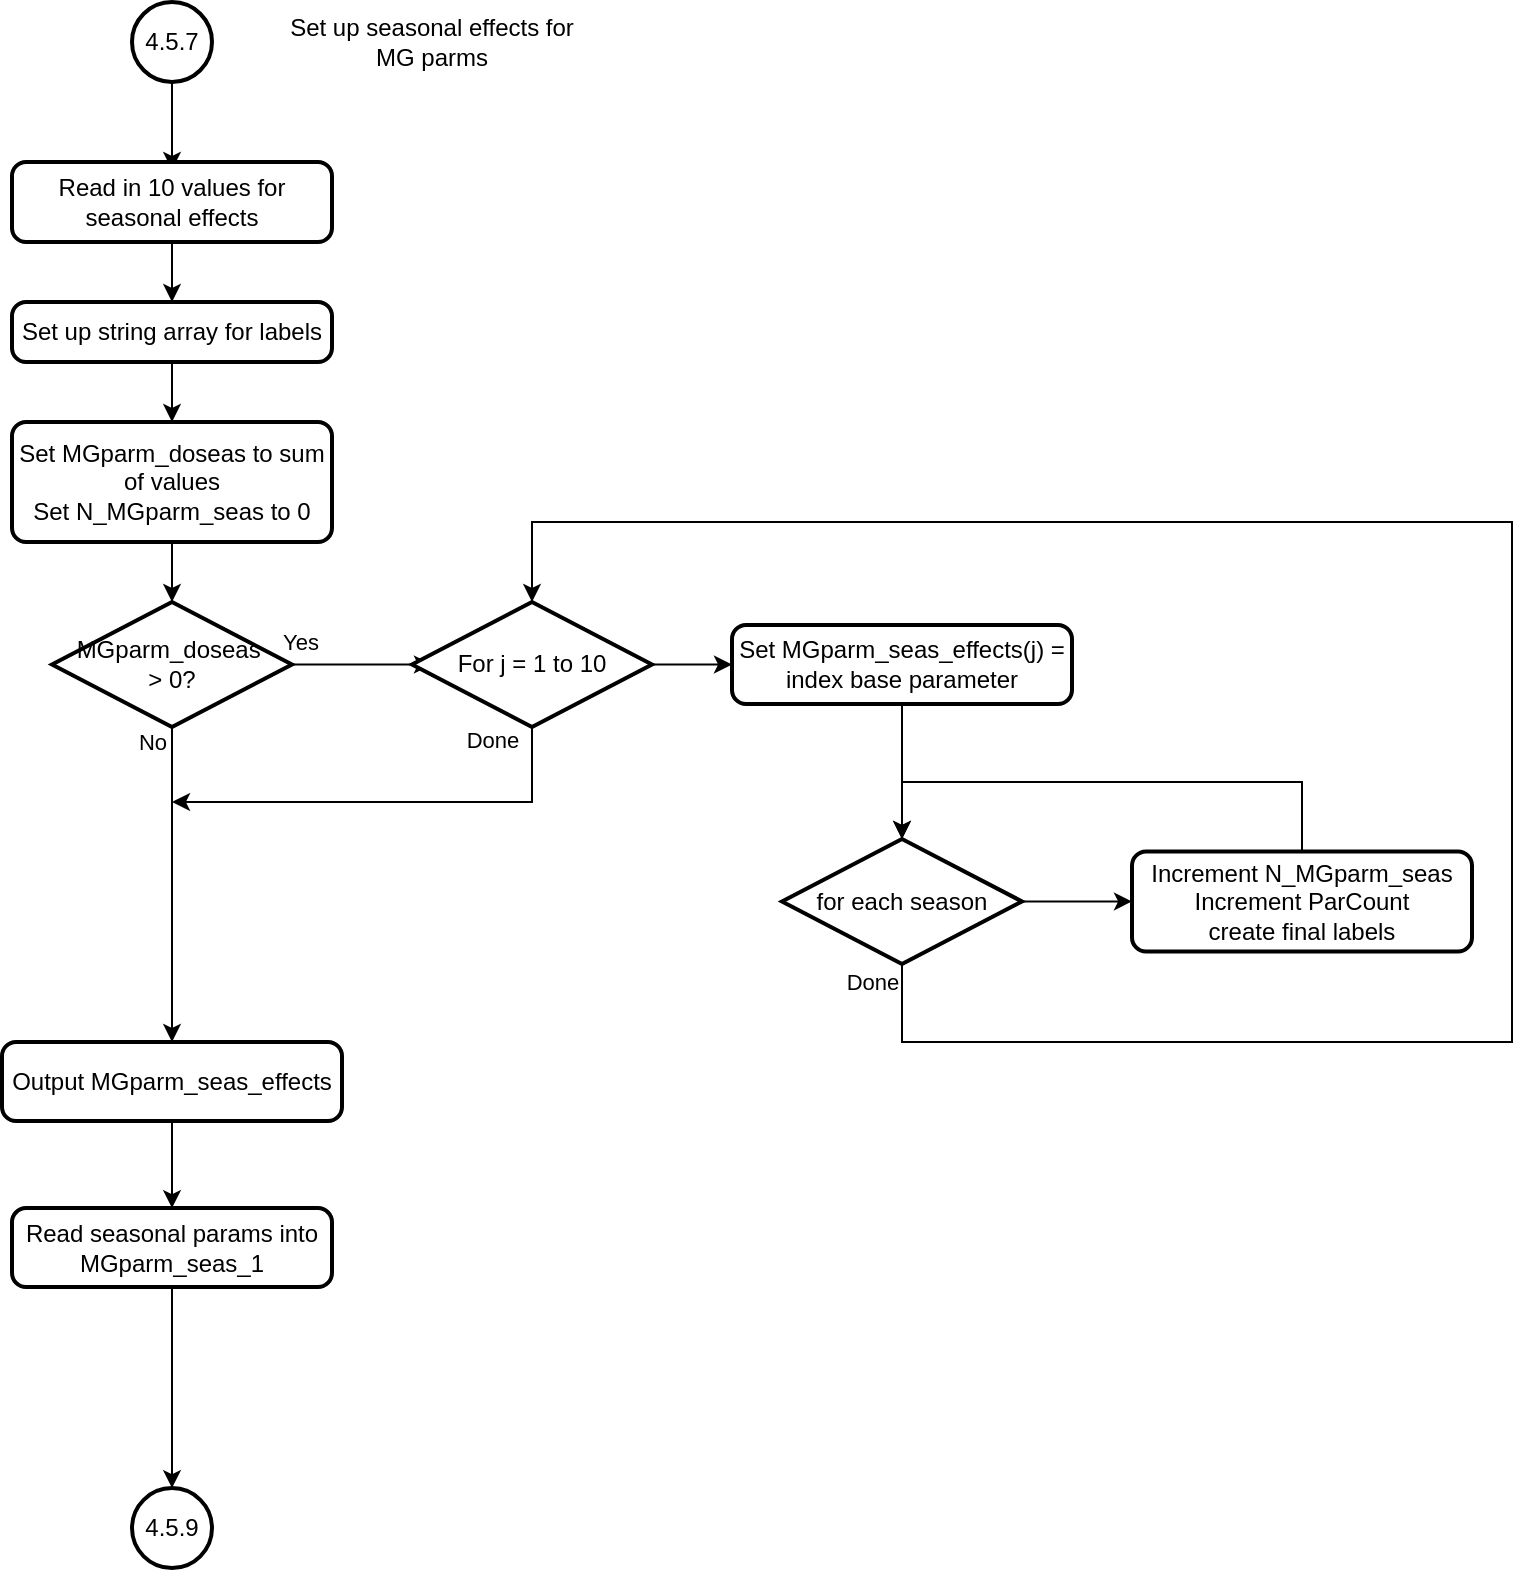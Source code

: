 <mxfile version="13.9.9" type="device"><diagram id="C5RBs43oDa-KdzZeNtuy" name="Page-1"><mxGraphModel dx="1278" dy="1953" grid="1" gridSize="10" guides="1" tooltips="1" connect="1" arrows="1" fold="1" page="1" pageScale="1" pageWidth="827" pageHeight="1169" math="0" shadow="0"><root><mxCell id="WIyWlLk6GJQsqaUBKTNV-0"/><mxCell id="WIyWlLk6GJQsqaUBKTNV-1" parent="WIyWlLk6GJQsqaUBKTNV-0"/><mxCell id="gBp-8HxVzQKSiaOTa8E5-0" style="edgeStyle=orthogonalEdgeStyle;rounded=0;orthogonalLoop=1;jettySize=auto;html=1;" parent="WIyWlLk6GJQsqaUBKTNV-1" source="gBp-8HxVzQKSiaOTa8E5-1" edge="1"><mxGeometry relative="1" as="geometry"><mxPoint x="120.0" y="-1006.03" as="targetPoint"/></mxGeometry></mxCell><mxCell id="gBp-8HxVzQKSiaOTa8E5-1" value="4.5.7" style="strokeWidth=2;html=1;shape=mxgraph.flowchart.start_2;whiteSpace=wrap;" parent="WIyWlLk6GJQsqaUBKTNV-1" vertex="1"><mxGeometry x="100" y="-1090" width="40" height="40" as="geometry"/></mxCell><mxCell id="gBp-8HxVzQKSiaOTa8E5-4" value="Set up seasonal effects for MG parms" style="text;html=1;strokeColor=none;fillColor=none;align=center;verticalAlign=middle;whiteSpace=wrap;rounded=0;" parent="WIyWlLk6GJQsqaUBKTNV-1" vertex="1"><mxGeometry x="175" y="-1090" width="150" height="40" as="geometry"/></mxCell><mxCell id="MybNfHSkAghkiWJsfuUl-80" value="No" style="edgeStyle=orthogonalEdgeStyle;rounded=0;orthogonalLoop=1;jettySize=auto;html=1;" edge="1" parent="WIyWlLk6GJQsqaUBKTNV-1" source="MybNfHSkAghkiWJsfuUl-81" target="MybNfHSkAghkiWJsfuUl-104"><mxGeometry x="-0.91" y="-10" relative="1" as="geometry"><mxPoint x="110" y="-429.98" as="sourcePoint"/><mxPoint x="110" y="-330" as="targetPoint"/><mxPoint as="offset"/></mxGeometry></mxCell><mxCell id="MybNfHSkAghkiWJsfuUl-84" value="Yes" style="edgeStyle=orthogonalEdgeStyle;rounded=0;orthogonalLoop=1;jettySize=auto;html=1;" edge="1" parent="WIyWlLk6GJQsqaUBKTNV-1" source="MybNfHSkAghkiWJsfuUl-81"><mxGeometry x="-0.899" y="11" relative="1" as="geometry"><mxPoint x="250" y="-758.75" as="targetPoint"/><mxPoint as="offset"/></mxGeometry></mxCell><mxCell id="MybNfHSkAghkiWJsfuUl-81" value="MGparm_doseas&amp;nbsp;&lt;br&gt;&amp;gt; 0?" style="strokeWidth=2;html=1;shape=mxgraph.flowchart.decision;whiteSpace=wrap;" vertex="1" parent="WIyWlLk6GJQsqaUBKTNV-1"><mxGeometry x="60" y="-790" width="120" height="62.5" as="geometry"/></mxCell><mxCell id="MybNfHSkAghkiWJsfuUl-108" value="" style="edgeStyle=orthogonalEdgeStyle;rounded=0;orthogonalLoop=1;jettySize=auto;html=1;" edge="1" parent="WIyWlLk6GJQsqaUBKTNV-1" source="MybNfHSkAghkiWJsfuUl-82" target="MybNfHSkAghkiWJsfuUl-106"><mxGeometry relative="1" as="geometry"/></mxCell><mxCell id="MybNfHSkAghkiWJsfuUl-82" value="Read in 10 values for seasonal effects" style="rounded=1;whiteSpace=wrap;html=1;absoluteArcSize=1;arcSize=14;strokeWidth=2;" vertex="1" parent="WIyWlLk6GJQsqaUBKTNV-1"><mxGeometry x="40" y="-1010" width="160" height="40" as="geometry"/></mxCell><mxCell id="MybNfHSkAghkiWJsfuUl-115" style="edgeStyle=orthogonalEdgeStyle;rounded=0;orthogonalLoop=1;jettySize=auto;html=1;" edge="1" parent="WIyWlLk6GJQsqaUBKTNV-1" source="MybNfHSkAghkiWJsfuUl-83" target="MybNfHSkAghkiWJsfuUl-95"><mxGeometry relative="1" as="geometry"/></mxCell><mxCell id="MybNfHSkAghkiWJsfuUl-116" value="Done" style="edgeStyle=orthogonalEdgeStyle;rounded=0;orthogonalLoop=1;jettySize=auto;html=1;" edge="1" parent="WIyWlLk6GJQsqaUBKTNV-1" source="MybNfHSkAghkiWJsfuUl-83" target="MybNfHSkAghkiWJsfuUl-96"><mxGeometry x="-0.984" y="-15" relative="1" as="geometry"><Array as="points"><mxPoint x="485" y="-570"/><mxPoint x="790" y="-570"/><mxPoint x="790" y="-830"/><mxPoint x="300" y="-830"/></Array><mxPoint as="offset"/></mxGeometry></mxCell><mxCell id="MybNfHSkAghkiWJsfuUl-83" value="for each season" style="strokeWidth=2;html=1;shape=mxgraph.flowchart.decision;whiteSpace=wrap;" vertex="1" parent="WIyWlLk6GJQsqaUBKTNV-1"><mxGeometry x="425" y="-671.52" width="120" height="62.5" as="geometry"/></mxCell><mxCell id="MybNfHSkAghkiWJsfuUl-114" style="edgeStyle=orthogonalEdgeStyle;rounded=0;orthogonalLoop=1;jettySize=auto;html=1;entryX=0.5;entryY=0;entryDx=0;entryDy=0;entryPerimeter=0;" edge="1" parent="WIyWlLk6GJQsqaUBKTNV-1" source="MybNfHSkAghkiWJsfuUl-85" target="MybNfHSkAghkiWJsfuUl-83"><mxGeometry relative="1" as="geometry"/></mxCell><mxCell id="MybNfHSkAghkiWJsfuUl-85" value="Set MGparm_seas_effects(j) = index base parameter" style="rounded=1;whiteSpace=wrap;html=1;absoluteArcSize=1;arcSize=14;strokeWidth=2;" vertex="1" parent="WIyWlLk6GJQsqaUBKTNV-1"><mxGeometry x="400" y="-778.48" width="170" height="39.46" as="geometry"/></mxCell><mxCell id="MybNfHSkAghkiWJsfuUl-90" value="4.5.9" style="strokeWidth=2;html=1;shape=mxgraph.flowchart.start_2;whiteSpace=wrap;" vertex="1" parent="WIyWlLk6GJQsqaUBKTNV-1"><mxGeometry x="100" y="-346.94" width="40" height="40" as="geometry"/></mxCell><mxCell id="MybNfHSkAghkiWJsfuUl-117" style="edgeStyle=orthogonalEdgeStyle;rounded=0;orthogonalLoop=1;jettySize=auto;html=1;exitX=0.5;exitY=0;exitDx=0;exitDy=0;entryX=0.5;entryY=0;entryDx=0;entryDy=0;entryPerimeter=0;" edge="1" parent="WIyWlLk6GJQsqaUBKTNV-1" source="MybNfHSkAghkiWJsfuUl-95" target="MybNfHSkAghkiWJsfuUl-83"><mxGeometry relative="1" as="geometry"><mxPoint x="425" y="-430" as="targetPoint"/><Array as="points"><mxPoint x="685" y="-700"/><mxPoint x="485" y="-700"/></Array></mxGeometry></mxCell><mxCell id="MybNfHSkAghkiWJsfuUl-95" value="Increment N_MGparm_seas&lt;br&gt;Increment ParCount&lt;br&gt;create final labels" style="rounded=1;whiteSpace=wrap;html=1;absoluteArcSize=1;arcSize=14;strokeWidth=2;" vertex="1" parent="WIyWlLk6GJQsqaUBKTNV-1"><mxGeometry x="600" y="-665.27" width="170" height="50" as="geometry"/></mxCell><mxCell id="MybNfHSkAghkiWJsfuUl-98" value="Done" style="edgeStyle=orthogonalEdgeStyle;rounded=0;orthogonalLoop=1;jettySize=auto;html=1;" edge="1" parent="WIyWlLk6GJQsqaUBKTNV-1" source="MybNfHSkAghkiWJsfuUl-96"><mxGeometry x="-0.945" y="-20" relative="1" as="geometry"><mxPoint x="310.034" y="-727.5" as="sourcePoint"/><mxPoint x="120" y="-690" as="targetPoint"/><Array as="points"><mxPoint x="300" y="-690"/></Array><mxPoint as="offset"/></mxGeometry></mxCell><mxCell id="MybNfHSkAghkiWJsfuUl-119" style="edgeStyle=orthogonalEdgeStyle;rounded=0;orthogonalLoop=1;jettySize=auto;html=1;" edge="1" parent="WIyWlLk6GJQsqaUBKTNV-1" source="MybNfHSkAghkiWJsfuUl-96" target="MybNfHSkAghkiWJsfuUl-85"><mxGeometry relative="1" as="geometry"/></mxCell><mxCell id="MybNfHSkAghkiWJsfuUl-96" value="For j = 1 to 10" style="strokeWidth=2;html=1;shape=mxgraph.flowchart.decision;whiteSpace=wrap;" vertex="1" parent="WIyWlLk6GJQsqaUBKTNV-1"><mxGeometry x="240" y="-790" width="120" height="62.5" as="geometry"/></mxCell><mxCell id="MybNfHSkAghkiWJsfuUl-118" style="edgeStyle=orthogonalEdgeStyle;rounded=0;orthogonalLoop=1;jettySize=auto;html=1;" edge="1" parent="WIyWlLk6GJQsqaUBKTNV-1" source="MybNfHSkAghkiWJsfuUl-104" target="MybNfHSkAghkiWJsfuUl-111"><mxGeometry relative="1" as="geometry"/></mxCell><mxCell id="MybNfHSkAghkiWJsfuUl-104" value="Output MGparm_seas_effects" style="rounded=1;whiteSpace=wrap;html=1;absoluteArcSize=1;arcSize=14;strokeWidth=2;" vertex="1" parent="WIyWlLk6GJQsqaUBKTNV-1"><mxGeometry x="35" y="-570" width="170" height="39.46" as="geometry"/></mxCell><mxCell id="MybNfHSkAghkiWJsfuUl-109" style="edgeStyle=orthogonalEdgeStyle;rounded=0;orthogonalLoop=1;jettySize=auto;html=1;entryX=0.5;entryY=0;entryDx=0;entryDy=0;" edge="1" parent="WIyWlLk6GJQsqaUBKTNV-1" source="MybNfHSkAghkiWJsfuUl-106" target="MybNfHSkAghkiWJsfuUl-107"><mxGeometry relative="1" as="geometry"/></mxCell><mxCell id="MybNfHSkAghkiWJsfuUl-106" value="Set up string array for labels" style="rounded=1;whiteSpace=wrap;html=1;absoluteArcSize=1;arcSize=14;strokeWidth=2;" vertex="1" parent="WIyWlLk6GJQsqaUBKTNV-1"><mxGeometry x="40" y="-940" width="160" height="30" as="geometry"/></mxCell><mxCell id="MybNfHSkAghkiWJsfuUl-110" value="" style="edgeStyle=orthogonalEdgeStyle;rounded=0;orthogonalLoop=1;jettySize=auto;html=1;" edge="1" parent="WIyWlLk6GJQsqaUBKTNV-1" source="MybNfHSkAghkiWJsfuUl-107" target="MybNfHSkAghkiWJsfuUl-81"><mxGeometry relative="1" as="geometry"/></mxCell><mxCell id="MybNfHSkAghkiWJsfuUl-107" value="Set MGparm_doseas to sum of values&lt;br&gt;Set N_MGparm_seas to 0" style="rounded=1;whiteSpace=wrap;html=1;absoluteArcSize=1;arcSize=14;strokeWidth=2;" vertex="1" parent="WIyWlLk6GJQsqaUBKTNV-1"><mxGeometry x="40" y="-880" width="160" height="60" as="geometry"/></mxCell><mxCell id="MybNfHSkAghkiWJsfuUl-112" style="edgeStyle=orthogonalEdgeStyle;rounded=0;orthogonalLoop=1;jettySize=auto;html=1;" edge="1" parent="WIyWlLk6GJQsqaUBKTNV-1" source="MybNfHSkAghkiWJsfuUl-111" target="MybNfHSkAghkiWJsfuUl-90"><mxGeometry relative="1" as="geometry"/></mxCell><mxCell id="MybNfHSkAghkiWJsfuUl-111" value="Read seasonal params into MGparm_seas_1" style="rounded=1;whiteSpace=wrap;html=1;absoluteArcSize=1;arcSize=14;strokeWidth=2;" vertex="1" parent="WIyWlLk6GJQsqaUBKTNV-1"><mxGeometry x="40" y="-486.94" width="160" height="39.46" as="geometry"/></mxCell></root></mxGraphModel></diagram></mxfile>